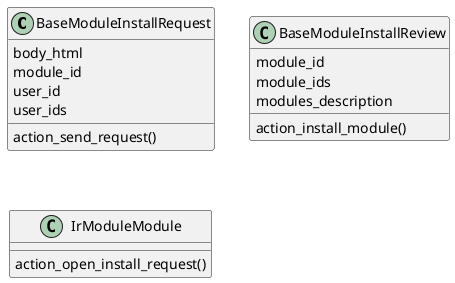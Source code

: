 @startuml classes_base_install_request
set namespaceSeparator none
class "BaseModuleInstallRequest" as odoo_src.odoo.addons.base_install_request.wizard.base_module_install_request.BaseModuleInstallRequest {
  body_html
  module_id
  user_id
  user_ids
  action_send_request()
}
class "BaseModuleInstallReview" as odoo_src.odoo.addons.base_install_request.wizard.base_module_install_request.BaseModuleInstallReview {
  module_id
  module_ids
  modules_description
  action_install_module()
}
class "IrModuleModule" as odoo_src.odoo.addons.base_install_request.models.ir_module_module.IrModuleModule {
  action_open_install_request()
}
@enduml
